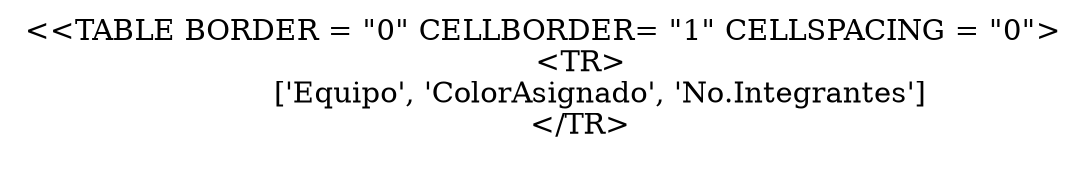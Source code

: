 digraph tabla {
	node [shape=plaintext]
	struct1 [label="<<TABLE BORDER = \"0\" CELLBORDER= \"1\" CELLSPACING = \"0\">
        <TR>
            ['Equipo', 'ColorAsignado', 'No.Integrantes']
        </TR>
        "]
	overlap=false
}
